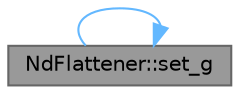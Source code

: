 digraph "NdFlattener::set_g"
{
 // LATEX_PDF_SIZE
  bgcolor="transparent";
  edge [fontname=Helvetica,fontsize=10,labelfontname=Helvetica,labelfontsize=10];
  node [fontname=Helvetica,fontsize=10,shape=box,height=0.2,width=0.4];
  rankdir="LR";
  Node1 [id="Node000001",label="NdFlattener::set_g",height=0.2,width=0.4,color="gray40", fillcolor="grey60", style="filled", fontcolor="black",tooltip="Gather the distributed flatteners' data and index arrays into the allocated arrays."];
  Node1 -> Node1 [id="edge1_Node000001_Node000001",color="steelblue1",style="solid",tooltip=" "];
}
